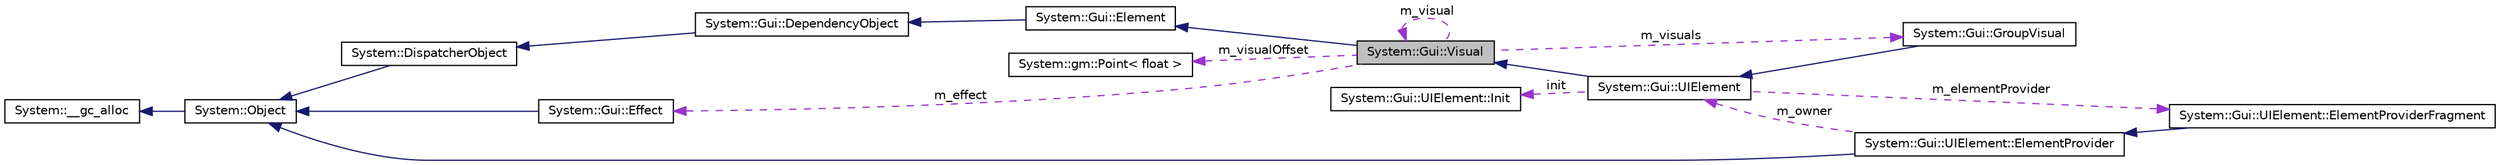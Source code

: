 digraph G
{
  edge [fontname="Helvetica",fontsize="10",labelfontname="Helvetica",labelfontsize="10"];
  node [fontname="Helvetica",fontsize="10",shape=record];
  rankdir="LR";
  Node1 [label="System::Gui::Visual",height=0.2,width=0.4,color="black", fillcolor="grey75", style="filled" fontcolor="black"];
  Node2 -> Node1 [dir="back",color="midnightblue",fontsize="10",style="solid",fontname="Helvetica"];
  Node2 [label="System::Gui::Element",height=0.2,width=0.4,color="black", fillcolor="white", style="filled",URL="$class_system_1_1_gui_1_1_element.html"];
  Node3 -> Node2 [dir="back",color="midnightblue",fontsize="10",style="solid",fontname="Helvetica"];
  Node3 [label="System::Gui::DependencyObject",height=0.2,width=0.4,color="black", fillcolor="white", style="filled",URL="$class_system_1_1_gui_1_1_dependency_object.html"];
  Node4 -> Node3 [dir="back",color="midnightblue",fontsize="10",style="solid",fontname="Helvetica"];
  Node4 [label="System::DispatcherObject",height=0.2,width=0.4,color="black", fillcolor="white", style="filled",URL="$class_system_1_1_dispatcher_object.html"];
  Node5 -> Node4 [dir="back",color="midnightblue",fontsize="10",style="solid",fontname="Helvetica"];
  Node5 [label="System::Object",height=0.2,width=0.4,color="black", fillcolor="white", style="filled",URL="$class_system_1_1_object.html"];
  Node6 -> Node5 [dir="back",color="midnightblue",fontsize="10",style="solid",fontname="Helvetica"];
  Node6 [label="System::__gc_alloc",height=0.2,width=0.4,color="black", fillcolor="white", style="filled",URL="$class_system_1_1____gc__alloc.html"];
  Node7 -> Node1 [dir="back",color="darkorchid3",fontsize="10",style="dashed",label=" m_visualOffset" ,fontname="Helvetica"];
  Node7 [label="System::gm::Point\< float \>",height=0.2,width=0.4,color="black", fillcolor="white", style="filled",URL="$class_system_1_1gm_1_1_point.html"];
  Node1 -> Node1 [dir="back",color="darkorchid3",fontsize="10",style="dashed",label=" m_visual" ,fontname="Helvetica"];
  Node8 -> Node1 [dir="back",color="darkorchid3",fontsize="10",style="dashed",label=" m_effect" ,fontname="Helvetica"];
  Node8 [label="System::Gui::Effect",height=0.2,width=0.4,color="black", fillcolor="white", style="filled",URL="$class_system_1_1_gui_1_1_effect.html"];
  Node5 -> Node8 [dir="back",color="midnightblue",fontsize="10",style="solid",fontname="Helvetica"];
  Node9 -> Node1 [dir="back",color="darkorchid3",fontsize="10",style="dashed",label=" m_visuals" ,fontname="Helvetica"];
  Node9 [label="System::Gui::GroupVisual",height=0.2,width=0.4,color="black", fillcolor="white", style="filled",URL="$class_system_1_1_gui_1_1_group_visual.html"];
  Node10 -> Node9 [dir="back",color="midnightblue",fontsize="10",style="solid",fontname="Helvetica"];
  Node10 [label="System::Gui::UIElement",height=0.2,width=0.4,color="black", fillcolor="white", style="filled",URL="$class_system_1_1_gui_1_1_u_i_element.html"];
  Node1 -> Node10 [dir="back",color="midnightblue",fontsize="10",style="solid",fontname="Helvetica"];
  Node11 -> Node10 [dir="back",color="darkorchid3",fontsize="10",style="dashed",label=" init" ,fontname="Helvetica"];
  Node11 [label="System::Gui::UIElement::Init",height=0.2,width=0.4,color="black", fillcolor="white", style="filled",URL="$class_system_1_1_gui_1_1_u_i_element_1_1_init.html"];
  Node12 -> Node10 [dir="back",color="darkorchid3",fontsize="10",style="dashed",label=" m_elementProvider" ,fontname="Helvetica"];
  Node12 [label="System::Gui::UIElement::ElementProviderFragment",height=0.2,width=0.4,color="black", fillcolor="white", style="filled",URL="$class_system_1_1_gui_1_1_u_i_element_1_1_element_provider_fragment.html"];
  Node13 -> Node12 [dir="back",color="midnightblue",fontsize="10",style="solid",fontname="Helvetica"];
  Node13 [label="System::Gui::UIElement::ElementProvider",height=0.2,width=0.4,color="black", fillcolor="white", style="filled",URL="$class_system_1_1_gui_1_1_u_i_element_1_1_element_provider.html"];
  Node5 -> Node13 [dir="back",color="midnightblue",fontsize="10",style="solid",fontname="Helvetica"];
  Node10 -> Node13 [dir="back",color="darkorchid3",fontsize="10",style="dashed",label=" m_owner" ,fontname="Helvetica"];
}
